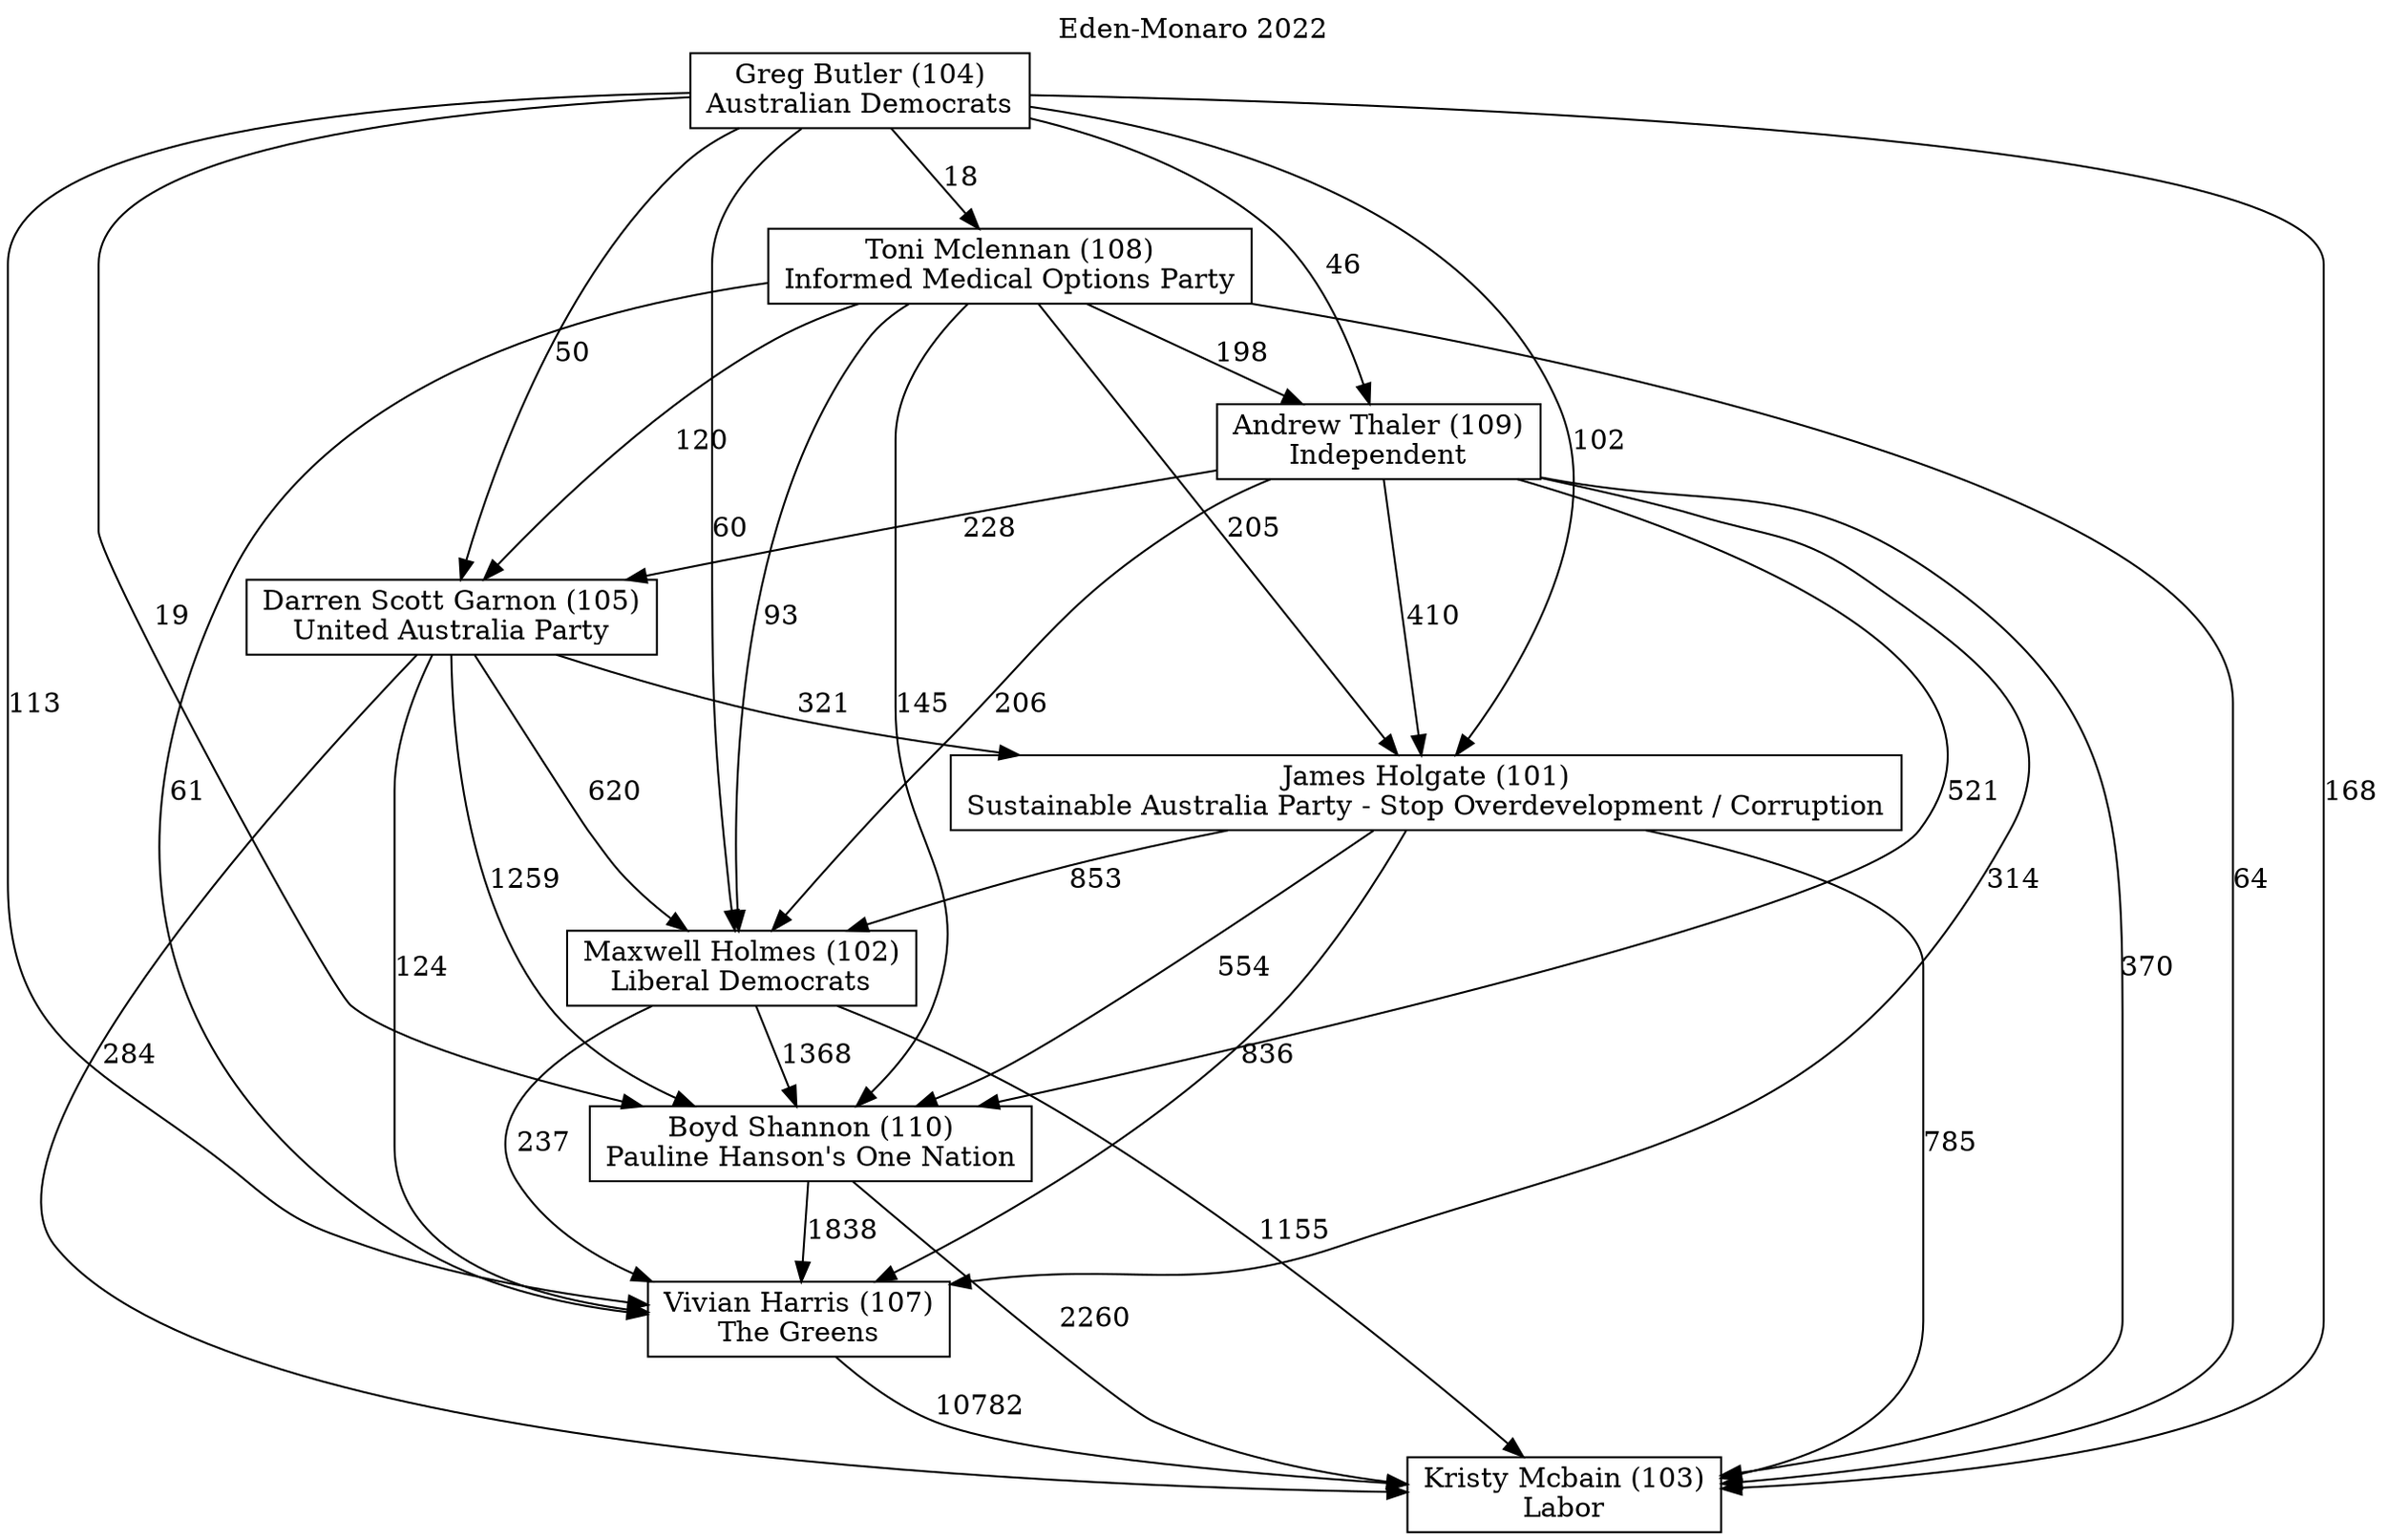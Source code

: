 // House preference flow
digraph "Kristy Mcbain (103)_Eden-Monaro_2022" {
	graph [label="Eden-Monaro 2022" labelloc=t mclimit=10]
	node [shape=box]
	"Kristy Mcbain (103)" [label="Kristy Mcbain (103)
Labor"]
	"Maxwell Holmes (102)" [label="Maxwell Holmes (102)
Liberal Democrats"]
	"Toni Mclennan (108)" [label="Toni Mclennan (108)
Informed Medical Options Party"]
	"Greg Butler (104)" [label="Greg Butler (104)
Australian Democrats"]
	"Andrew Thaler (109)" [label="Andrew Thaler (109)
Independent"]
	"Boyd Shannon (110)" [label="Boyd Shannon (110)
Pauline Hanson's One Nation"]
	"Darren Scott Garnon (105)" [label="Darren Scott Garnon (105)
United Australia Party"]
	"James Holgate (101)" [label="James Holgate (101)
Sustainable Australia Party - Stop Overdevelopment / Corruption"]
	"Vivian Harris (107)" [label="Vivian Harris (107)
The Greens"]
	"Greg Butler (104)" -> "Maxwell Holmes (102)" [label=60]
	"Greg Butler (104)" -> "Vivian Harris (107)" [label=113]
	"James Holgate (101)" -> "Maxwell Holmes (102)" [label=853]
	"Andrew Thaler (109)" -> "Kristy Mcbain (103)" [label=370]
	"Greg Butler (104)" -> "Kristy Mcbain (103)" [label=168]
	"Toni Mclennan (108)" -> "Darren Scott Garnon (105)" [label=120]
	"Maxwell Holmes (102)" -> "Kristy Mcbain (103)" [label=1155]
	"Darren Scott Garnon (105)" -> "Boyd Shannon (110)" [label=1259]
	"Boyd Shannon (110)" -> "Kristy Mcbain (103)" [label=2260]
	"Boyd Shannon (110)" -> "Vivian Harris (107)" [label=1838]
	"Toni Mclennan (108)" -> "Maxwell Holmes (102)" [label=93]
	"Darren Scott Garnon (105)" -> "Maxwell Holmes (102)" [label=620]
	"Andrew Thaler (109)" -> "Darren Scott Garnon (105)" [label=228]
	"Toni Mclennan (108)" -> "Kristy Mcbain (103)" [label=64]
	"Greg Butler (104)" -> "Darren Scott Garnon (105)" [label=50]
	"Greg Butler (104)" -> "Boyd Shannon (110)" [label=19]
	"Toni Mclennan (108)" -> "Andrew Thaler (109)" [label=198]
	"Maxwell Holmes (102)" -> "Boyd Shannon (110)" [label=1368]
	"Andrew Thaler (109)" -> "Maxwell Holmes (102)" [label=206]
	"Andrew Thaler (109)" -> "Boyd Shannon (110)" [label=521]
	"Toni Mclennan (108)" -> "Boyd Shannon (110)" [label=145]
	"Darren Scott Garnon (105)" -> "James Holgate (101)" [label=321]
	"Vivian Harris (107)" -> "Kristy Mcbain (103)" [label=10782]
	"Andrew Thaler (109)" -> "James Holgate (101)" [label=410]
	"James Holgate (101)" -> "Kristy Mcbain (103)" [label=785]
	"Greg Butler (104)" -> "Andrew Thaler (109)" [label=46]
	"Greg Butler (104)" -> "Toni Mclennan (108)" [label=18]
	"Toni Mclennan (108)" -> "Vivian Harris (107)" [label=61]
	"James Holgate (101)" -> "Vivian Harris (107)" [label=836]
	"Andrew Thaler (109)" -> "Vivian Harris (107)" [label=314]
	"Toni Mclennan (108)" -> "James Holgate (101)" [label=205]
	"Maxwell Holmes (102)" -> "Vivian Harris (107)" [label=237]
	"Greg Butler (104)" -> "James Holgate (101)" [label=102]
	"Darren Scott Garnon (105)" -> "Vivian Harris (107)" [label=124]
	"Darren Scott Garnon (105)" -> "Kristy Mcbain (103)" [label=284]
	"James Holgate (101)" -> "Boyd Shannon (110)" [label=554]
}
